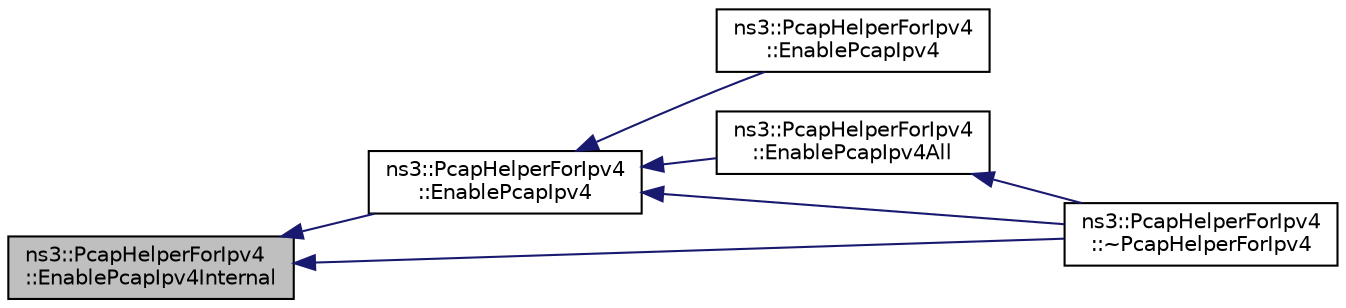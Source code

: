 digraph "ns3::PcapHelperForIpv4::EnablePcapIpv4Internal"
{
  edge [fontname="Helvetica",fontsize="10",labelfontname="Helvetica",labelfontsize="10"];
  node [fontname="Helvetica",fontsize="10",shape=record];
  rankdir="LR";
  Node1 [label="ns3::PcapHelperForIpv4\l::EnablePcapIpv4Internal",height=0.2,width=0.4,color="black", fillcolor="grey75", style="filled", fontcolor="black"];
  Node1 -> Node2 [dir="back",color="midnightblue",fontsize="10",style="solid"];
  Node2 [label="ns3::PcapHelperForIpv4\l::EnablePcapIpv4",height=0.2,width=0.4,color="black", fillcolor="white", style="filled",URL="$d0/da6/classns3_1_1PcapHelperForIpv4.html#a90f0bbea2e43dd6b3106232809c6de41",tooltip="Enable pcap output the indicated Ipv4 and interface pair. "];
  Node2 -> Node3 [dir="back",color="midnightblue",fontsize="10",style="solid"];
  Node3 [label="ns3::PcapHelperForIpv4\l::EnablePcapIpv4",height=0.2,width=0.4,color="black", fillcolor="white", style="filled",URL="$d0/da6/classns3_1_1PcapHelperForIpv4.html#afe435ed89cc9bd7bb7b02dab63087c35",tooltip="Enable pcap output the indicated Ipv4 and interface pair using a Ptr<Ipv4> previously named using the..."];
  Node2 -> Node4 [dir="back",color="midnightblue",fontsize="10",style="solid"];
  Node4 [label="ns3::PcapHelperForIpv4\l::EnablePcapIpv4All",height=0.2,width=0.4,color="black", fillcolor="white", style="filled",URL="$d0/da6/classns3_1_1PcapHelperForIpv4.html#ada4775887925dc107c3587d90beba76b",tooltip="Enable pcap output on all Ipv4 and interface pairs existing in the set of all nodes created in the si..."];
  Node4 -> Node5 [dir="back",color="midnightblue",fontsize="10",style="solid"];
  Node5 [label="ns3::PcapHelperForIpv4\l::~PcapHelperForIpv4",height=0.2,width=0.4,color="black", fillcolor="white", style="filled",URL="$d0/da6/classns3_1_1PcapHelperForIpv4.html#a5ddf54a4c791c80a9ab58965dcc162a7",tooltip="Destroy a PcapHelperForIpv4. "];
  Node2 -> Node5 [dir="back",color="midnightblue",fontsize="10",style="solid"];
  Node1 -> Node5 [dir="back",color="midnightblue",fontsize="10",style="solid"];
}
